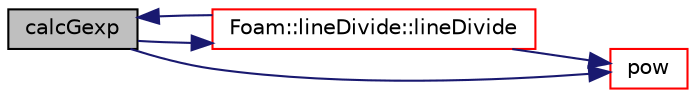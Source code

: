 digraph "calcGexp"
{
  bgcolor="transparent";
  edge [fontname="Helvetica",fontsize="10",labelfontname="Helvetica",labelfontsize="10"];
  node [fontname="Helvetica",fontsize="10",shape=record];
  rankdir="LR";
  Node10933 [label="calcGexp",height=0.2,width=0.4,color="black", fillcolor="grey75", style="filled", fontcolor="black"];
  Node10933 -> Node10934 [color="midnightblue",fontsize="10",style="solid",fontname="Helvetica"];
  Node10934 [label="Foam::lineDivide::lineDivide",height=0.2,width=0.4,color="red",URL="$a25773.html#a732e3ab3538a71a264bbe8332b84410f",tooltip="Construct from components. "];
  Node10934 -> Node10933 [color="midnightblue",fontsize="10",style="solid",fontname="Helvetica"];
  Node10934 -> Node10936 [color="midnightblue",fontsize="10",style="solid",fontname="Helvetica"];
  Node10936 [label="pow",height=0.2,width=0.4,color="red",URL="$a21851.html#a7500c8e9d27a442adc75e287de074c7c"];
  Node10933 -> Node10936 [color="midnightblue",fontsize="10",style="solid",fontname="Helvetica"];
}
